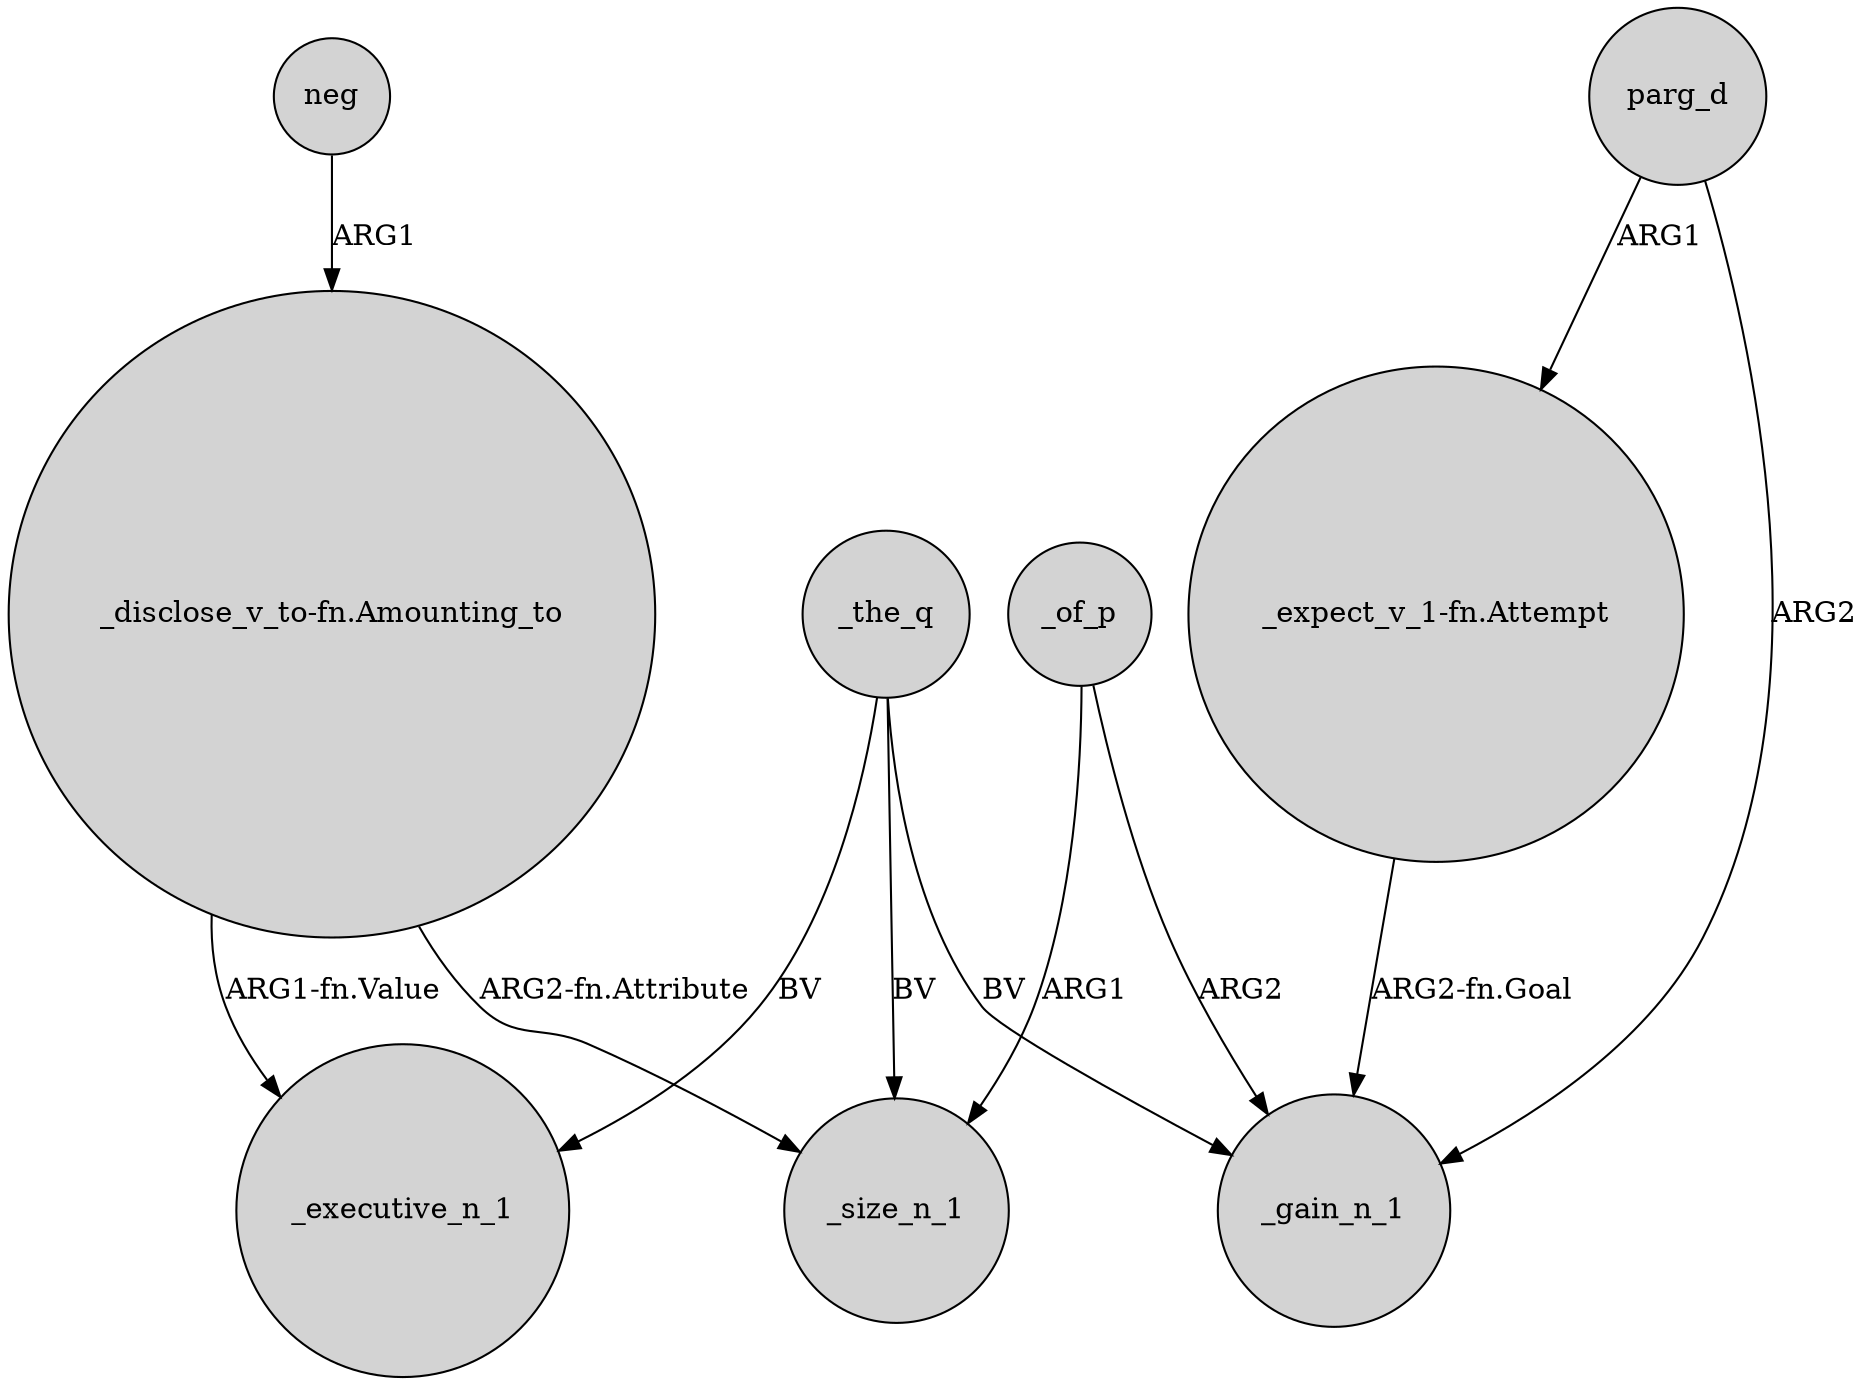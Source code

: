 digraph {
	node [shape=circle style=filled]
	"_disclose_v_to-fn.Amounting_to" -> _executive_n_1 [label="ARG1-fn.Value"]
	"_expect_v_1-fn.Attempt" -> _gain_n_1 [label="ARG2-fn.Goal"]
	_the_q -> _gain_n_1 [label=BV]
	_of_p -> _gain_n_1 [label=ARG2]
	"_disclose_v_to-fn.Amounting_to" -> _size_n_1 [label="ARG2-fn.Attribute"]
	parg_d -> _gain_n_1 [label=ARG2]
	_the_q -> _executive_n_1 [label=BV]
	_of_p -> _size_n_1 [label=ARG1]
	_the_q -> _size_n_1 [label=BV]
	neg -> "_disclose_v_to-fn.Amounting_to" [label=ARG1]
	parg_d -> "_expect_v_1-fn.Attempt" [label=ARG1]
}
